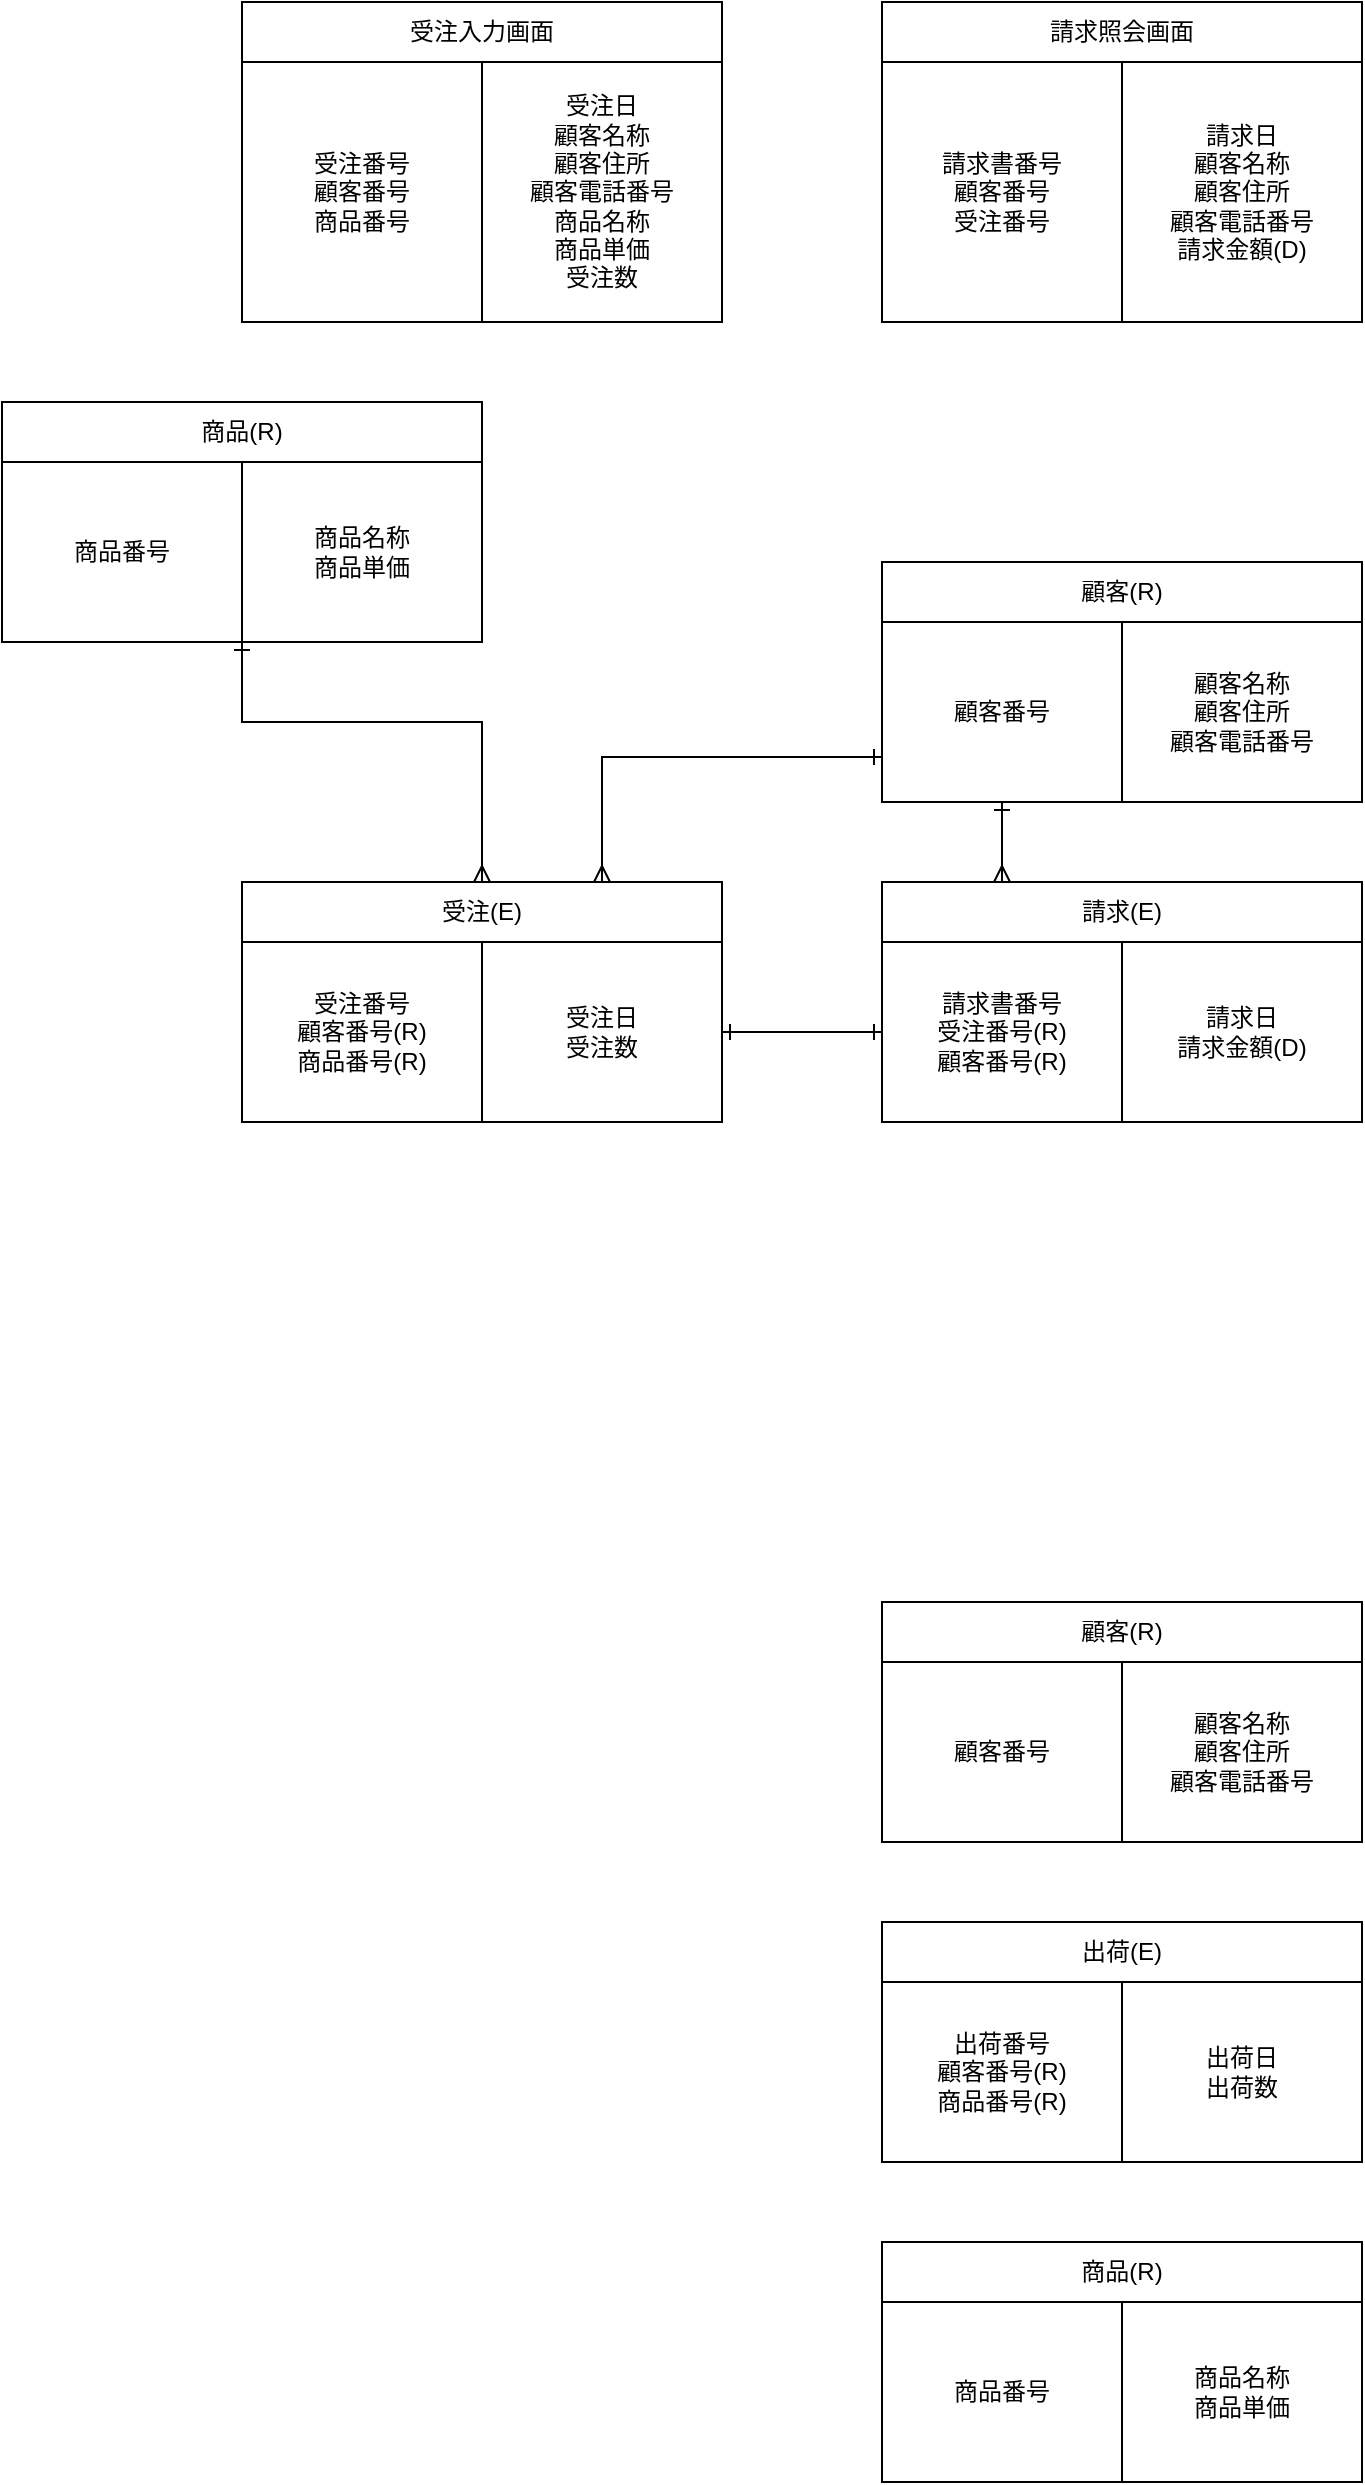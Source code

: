 <mxfile version="26.2.13">
  <diagram name="ページ1" id="cwWWdA-kx0smR2thaBZO">
    <mxGraphModel dx="1426" dy="724" grid="1" gridSize="10" guides="1" tooltips="1" connect="1" arrows="1" fold="1" page="1" pageScale="1" pageWidth="827" pageHeight="1169" math="0" shadow="0">
      <root>
        <mxCell id="0" />
        <mxCell id="1" parent="0" />
        <mxCell id="IbTH0HofQbz3VUB2zS8t-15" value="" style="group" parent="1" vertex="1" connectable="0">
          <mxGeometry x="480" y="1000" width="240" height="120" as="geometry" />
        </mxCell>
        <mxCell id="IbTH0HofQbz3VUB2zS8t-11" value="" style="rounded=0;whiteSpace=wrap;html=1;" parent="IbTH0HofQbz3VUB2zS8t-15" vertex="1">
          <mxGeometry width="240" height="120" as="geometry" />
        </mxCell>
        <mxCell id="IbTH0HofQbz3VUB2zS8t-12" value="出荷(E)" style="rounded=0;whiteSpace=wrap;html=1;" parent="IbTH0HofQbz3VUB2zS8t-15" vertex="1">
          <mxGeometry width="240" height="30" as="geometry" />
        </mxCell>
        <mxCell id="IbTH0HofQbz3VUB2zS8t-13" value="出荷番号&lt;div&gt;顧客番号(R)&lt;/div&gt;&lt;div&gt;商品番号(R)&lt;/div&gt;" style="rounded=0;whiteSpace=wrap;html=1;" parent="IbTH0HofQbz3VUB2zS8t-15" vertex="1">
          <mxGeometry y="30" width="120" height="90" as="geometry" />
        </mxCell>
        <mxCell id="IbTH0HofQbz3VUB2zS8t-14" value="出荷日&lt;div&gt;出荷数&lt;/div&gt;" style="rounded=0;whiteSpace=wrap;html=1;" parent="IbTH0HofQbz3VUB2zS8t-15" vertex="1">
          <mxGeometry x="120" y="30" width="120" height="90" as="geometry" />
        </mxCell>
        <mxCell id="IbTH0HofQbz3VUB2zS8t-16" value="" style="group" parent="1" vertex="1" connectable="0">
          <mxGeometry x="480" y="840" width="240" height="120" as="geometry" />
        </mxCell>
        <mxCell id="IbTH0HofQbz3VUB2zS8t-17" value="" style="rounded=0;whiteSpace=wrap;html=1;" parent="IbTH0HofQbz3VUB2zS8t-16" vertex="1">
          <mxGeometry width="240" height="120" as="geometry" />
        </mxCell>
        <mxCell id="IbTH0HofQbz3VUB2zS8t-18" value="顧客(R)" style="rounded=0;whiteSpace=wrap;html=1;" parent="IbTH0HofQbz3VUB2zS8t-16" vertex="1">
          <mxGeometry width="240" height="30" as="geometry" />
        </mxCell>
        <mxCell id="IbTH0HofQbz3VUB2zS8t-19" value="顧客番号" style="rounded=0;whiteSpace=wrap;html=1;" parent="IbTH0HofQbz3VUB2zS8t-16" vertex="1">
          <mxGeometry y="30" width="120" height="90" as="geometry" />
        </mxCell>
        <mxCell id="IbTH0HofQbz3VUB2zS8t-20" value="顧客名称&lt;div&gt;顧客住所&lt;/div&gt;&lt;div&gt;顧客電話番号&lt;/div&gt;" style="rounded=0;whiteSpace=wrap;html=1;" parent="IbTH0HofQbz3VUB2zS8t-16" vertex="1">
          <mxGeometry x="120" y="30" width="120" height="90" as="geometry" />
        </mxCell>
        <mxCell id="IbTH0HofQbz3VUB2zS8t-21" value="" style="group" parent="1" vertex="1" connectable="0">
          <mxGeometry x="480" y="1160" width="240" height="120" as="geometry" />
        </mxCell>
        <mxCell id="IbTH0HofQbz3VUB2zS8t-22" value="" style="rounded=0;whiteSpace=wrap;html=1;" parent="IbTH0HofQbz3VUB2zS8t-21" vertex="1">
          <mxGeometry width="240" height="120" as="geometry" />
        </mxCell>
        <mxCell id="IbTH0HofQbz3VUB2zS8t-23" value="商品(R)" style="rounded=0;whiteSpace=wrap;html=1;" parent="IbTH0HofQbz3VUB2zS8t-21" vertex="1">
          <mxGeometry width="240" height="30" as="geometry" />
        </mxCell>
        <mxCell id="IbTH0HofQbz3VUB2zS8t-24" value="商品番号" style="rounded=0;whiteSpace=wrap;html=1;" parent="IbTH0HofQbz3VUB2zS8t-21" vertex="1">
          <mxGeometry y="30" width="120" height="90" as="geometry" />
        </mxCell>
        <mxCell id="IbTH0HofQbz3VUB2zS8t-25" value="商品名称&lt;div&gt;商品単価&lt;/div&gt;" style="rounded=0;whiteSpace=wrap;html=1;" parent="IbTH0HofQbz3VUB2zS8t-21" vertex="1">
          <mxGeometry x="120" y="30" width="120" height="90" as="geometry" />
        </mxCell>
        <mxCell id="9-JHhwB_MmcURfHt1Rso-1" value="" style="group" vertex="1" connectable="0" parent="1">
          <mxGeometry x="160" y="40" width="240" height="170" as="geometry" />
        </mxCell>
        <mxCell id="9-JHhwB_MmcURfHt1Rso-2" value="" style="rounded=0;whiteSpace=wrap;html=1;" vertex="1" parent="9-JHhwB_MmcURfHt1Rso-1">
          <mxGeometry width="240" height="120" as="geometry" />
        </mxCell>
        <mxCell id="9-JHhwB_MmcURfHt1Rso-3" value="受注入力画面" style="rounded=0;whiteSpace=wrap;html=1;" vertex="1" parent="9-JHhwB_MmcURfHt1Rso-1">
          <mxGeometry width="240" height="30" as="geometry" />
        </mxCell>
        <mxCell id="9-JHhwB_MmcURfHt1Rso-4" value="受注番号&lt;div&gt;顧客番号&lt;/div&gt;&lt;div&gt;商品番号&lt;/div&gt;" style="rounded=0;whiteSpace=wrap;html=1;" vertex="1" parent="9-JHhwB_MmcURfHt1Rso-1">
          <mxGeometry y="30" width="120" height="130" as="geometry" />
        </mxCell>
        <mxCell id="9-JHhwB_MmcURfHt1Rso-5" value="受注日&lt;div&gt;顧客名称&lt;/div&gt;&lt;div&gt;顧客住所&lt;/div&gt;&lt;div&gt;顧客電話番号&lt;/div&gt;&lt;div&gt;商品名称&lt;/div&gt;&lt;div&gt;商品単価&lt;/div&gt;&lt;div&gt;受注数&lt;/div&gt;" style="rounded=0;whiteSpace=wrap;html=1;" vertex="1" parent="9-JHhwB_MmcURfHt1Rso-1">
          <mxGeometry x="120" y="30" width="120" height="130" as="geometry" />
        </mxCell>
        <mxCell id="9-JHhwB_MmcURfHt1Rso-6" value="" style="group" vertex="1" connectable="0" parent="1">
          <mxGeometry x="480" y="40" width="240" height="170" as="geometry" />
        </mxCell>
        <mxCell id="9-JHhwB_MmcURfHt1Rso-7" value="" style="rounded=0;whiteSpace=wrap;html=1;" vertex="1" parent="9-JHhwB_MmcURfHt1Rso-6">
          <mxGeometry width="240" height="120" as="geometry" />
        </mxCell>
        <mxCell id="9-JHhwB_MmcURfHt1Rso-8" value="請求照会画面" style="rounded=0;whiteSpace=wrap;html=1;" vertex="1" parent="9-JHhwB_MmcURfHt1Rso-6">
          <mxGeometry width="240" height="30" as="geometry" />
        </mxCell>
        <mxCell id="9-JHhwB_MmcURfHt1Rso-9" value="請求書番号&lt;div&gt;顧客番号&lt;/div&gt;&lt;div&gt;受注番号&lt;/div&gt;" style="rounded=0;whiteSpace=wrap;html=1;" vertex="1" parent="9-JHhwB_MmcURfHt1Rso-6">
          <mxGeometry y="30" width="120" height="130" as="geometry" />
        </mxCell>
        <mxCell id="9-JHhwB_MmcURfHt1Rso-10" value="請求日&lt;div&gt;顧客名称&lt;/div&gt;&lt;div&gt;顧客住所&lt;/div&gt;&lt;div&gt;顧客電話番号&lt;/div&gt;&lt;div&gt;請求金額(D)&lt;/div&gt;" style="rounded=0;whiteSpace=wrap;html=1;" vertex="1" parent="9-JHhwB_MmcURfHt1Rso-6">
          <mxGeometry x="120" y="30" width="120" height="130" as="geometry" />
        </mxCell>
        <mxCell id="9-JHhwB_MmcURfHt1Rso-11" value="" style="group" vertex="1" connectable="0" parent="1">
          <mxGeometry x="160" y="480" width="240" height="120" as="geometry" />
        </mxCell>
        <mxCell id="9-JHhwB_MmcURfHt1Rso-12" value="" style="rounded=0;whiteSpace=wrap;html=1;" vertex="1" parent="9-JHhwB_MmcURfHt1Rso-11">
          <mxGeometry width="240" height="120" as="geometry" />
        </mxCell>
        <mxCell id="9-JHhwB_MmcURfHt1Rso-13" value="受注(E)" style="rounded=0;whiteSpace=wrap;html=1;" vertex="1" parent="9-JHhwB_MmcURfHt1Rso-11">
          <mxGeometry width="240" height="30" as="geometry" />
        </mxCell>
        <mxCell id="9-JHhwB_MmcURfHt1Rso-14" value="受注番号&lt;div&gt;顧客番号(R)&lt;/div&gt;&lt;div&gt;商品番号(R)&lt;/div&gt;" style="rounded=0;whiteSpace=wrap;html=1;" vertex="1" parent="9-JHhwB_MmcURfHt1Rso-11">
          <mxGeometry y="30" width="120" height="90" as="geometry" />
        </mxCell>
        <mxCell id="9-JHhwB_MmcURfHt1Rso-15" value="受注日&lt;div&gt;受注数&lt;/div&gt;" style="rounded=0;whiteSpace=wrap;html=1;" vertex="1" parent="9-JHhwB_MmcURfHt1Rso-11">
          <mxGeometry x="120" y="30" width="120" height="90" as="geometry" />
        </mxCell>
        <mxCell id="9-JHhwB_MmcURfHt1Rso-16" value="" style="group" vertex="1" connectable="0" parent="1">
          <mxGeometry x="40" y="240" width="240" height="120" as="geometry" />
        </mxCell>
        <mxCell id="9-JHhwB_MmcURfHt1Rso-17" value="" style="rounded=0;whiteSpace=wrap;html=1;" vertex="1" parent="9-JHhwB_MmcURfHt1Rso-16">
          <mxGeometry width="240" height="120" as="geometry" />
        </mxCell>
        <mxCell id="9-JHhwB_MmcURfHt1Rso-18" value="商品(R)" style="rounded=0;whiteSpace=wrap;html=1;" vertex="1" parent="9-JHhwB_MmcURfHt1Rso-16">
          <mxGeometry width="240" height="30" as="geometry" />
        </mxCell>
        <mxCell id="9-JHhwB_MmcURfHt1Rso-19" value="商品番号" style="rounded=0;whiteSpace=wrap;html=1;" vertex="1" parent="9-JHhwB_MmcURfHt1Rso-16">
          <mxGeometry y="30" width="120" height="90" as="geometry" />
        </mxCell>
        <mxCell id="9-JHhwB_MmcURfHt1Rso-20" value="商品名称&lt;div&gt;商品単価&lt;/div&gt;" style="rounded=0;whiteSpace=wrap;html=1;" vertex="1" parent="9-JHhwB_MmcURfHt1Rso-16">
          <mxGeometry x="120" y="30" width="120" height="90" as="geometry" />
        </mxCell>
        <mxCell id="9-JHhwB_MmcURfHt1Rso-21" value="" style="group" vertex="1" connectable="0" parent="1">
          <mxGeometry x="480" y="320" width="240" height="120" as="geometry" />
        </mxCell>
        <mxCell id="9-JHhwB_MmcURfHt1Rso-22" value="" style="rounded=0;whiteSpace=wrap;html=1;" vertex="1" parent="9-JHhwB_MmcURfHt1Rso-21">
          <mxGeometry width="240" height="120" as="geometry" />
        </mxCell>
        <mxCell id="9-JHhwB_MmcURfHt1Rso-23" value="顧客(R)" style="rounded=0;whiteSpace=wrap;html=1;" vertex="1" parent="9-JHhwB_MmcURfHt1Rso-21">
          <mxGeometry width="240" height="30" as="geometry" />
        </mxCell>
        <mxCell id="9-JHhwB_MmcURfHt1Rso-24" value="顧客番号" style="rounded=0;whiteSpace=wrap;html=1;" vertex="1" parent="9-JHhwB_MmcURfHt1Rso-21">
          <mxGeometry y="30" width="120" height="90" as="geometry" />
        </mxCell>
        <mxCell id="9-JHhwB_MmcURfHt1Rso-25" value="顧客名称&lt;div&gt;顧客住所&lt;/div&gt;&lt;div&gt;顧客電話番号&lt;/div&gt;" style="rounded=0;whiteSpace=wrap;html=1;" vertex="1" parent="9-JHhwB_MmcURfHt1Rso-21">
          <mxGeometry x="120" y="30" width="120" height="90" as="geometry" />
        </mxCell>
        <mxCell id="9-JHhwB_MmcURfHt1Rso-26" value="" style="group" vertex="1" connectable="0" parent="1">
          <mxGeometry x="480" y="480" width="240" height="120" as="geometry" />
        </mxCell>
        <mxCell id="9-JHhwB_MmcURfHt1Rso-27" value="" style="rounded=0;whiteSpace=wrap;html=1;" vertex="1" parent="9-JHhwB_MmcURfHt1Rso-26">
          <mxGeometry width="240" height="120" as="geometry" />
        </mxCell>
        <mxCell id="9-JHhwB_MmcURfHt1Rso-28" value="請求(E)" style="rounded=0;whiteSpace=wrap;html=1;" vertex="1" parent="9-JHhwB_MmcURfHt1Rso-26">
          <mxGeometry width="240" height="30" as="geometry" />
        </mxCell>
        <mxCell id="9-JHhwB_MmcURfHt1Rso-29" value="請求書番号&lt;div&gt;受注番号(R)&lt;/div&gt;&lt;div&gt;顧客番号(R)&lt;/div&gt;" style="rounded=0;whiteSpace=wrap;html=1;" vertex="1" parent="9-JHhwB_MmcURfHt1Rso-26">
          <mxGeometry y="30" width="120" height="90" as="geometry" />
        </mxCell>
        <mxCell id="9-JHhwB_MmcURfHt1Rso-30" value="請求日&lt;div&gt;請求金額(D)&lt;/div&gt;" style="rounded=0;whiteSpace=wrap;html=1;" vertex="1" parent="9-JHhwB_MmcURfHt1Rso-26">
          <mxGeometry x="120" y="30" width="120" height="90" as="geometry" />
        </mxCell>
        <mxCell id="9-JHhwB_MmcURfHt1Rso-36" style="edgeStyle=orthogonalEdgeStyle;rounded=0;orthogonalLoop=1;jettySize=auto;html=1;entryX=0;entryY=0.5;entryDx=0;entryDy=0;endArrow=ERone;endFill=0;startArrow=ERone;startFill=0;" edge="1" parent="1" source="9-JHhwB_MmcURfHt1Rso-15" target="9-JHhwB_MmcURfHt1Rso-29">
          <mxGeometry relative="1" as="geometry" />
        </mxCell>
        <mxCell id="9-JHhwB_MmcURfHt1Rso-40" style="edgeStyle=orthogonalEdgeStyle;rounded=0;orthogonalLoop=1;jettySize=auto;html=1;exitX=0.5;exitY=1;exitDx=0;exitDy=0;entryX=0.25;entryY=0;entryDx=0;entryDy=0;endArrow=ERmany;endFill=0;startArrow=ERone;startFill=0;" edge="1" parent="1" source="9-JHhwB_MmcURfHt1Rso-24" target="9-JHhwB_MmcURfHt1Rso-28">
          <mxGeometry relative="1" as="geometry" />
        </mxCell>
        <mxCell id="9-JHhwB_MmcURfHt1Rso-37" style="edgeStyle=orthogonalEdgeStyle;rounded=0;orthogonalLoop=1;jettySize=auto;html=1;exitX=1;exitY=1;exitDx=0;exitDy=0;endArrow=ERmany;endFill=0;startArrow=ERone;startFill=0;" edge="1" parent="1" source="9-JHhwB_MmcURfHt1Rso-19">
          <mxGeometry relative="1" as="geometry">
            <mxPoint x="280" y="480" as="targetPoint" />
            <Array as="points">
              <mxPoint x="160" y="400" />
              <mxPoint x="280" y="400" />
            </Array>
          </mxGeometry>
        </mxCell>
        <mxCell id="9-JHhwB_MmcURfHt1Rso-41" style="edgeStyle=orthogonalEdgeStyle;rounded=0;orthogonalLoop=1;jettySize=auto;html=1;exitX=0;exitY=0.75;exitDx=0;exitDy=0;endArrow=ERmany;endFill=0;startArrow=ERone;startFill=0;" edge="1" parent="1" source="9-JHhwB_MmcURfHt1Rso-24" target="9-JHhwB_MmcURfHt1Rso-13">
          <mxGeometry relative="1" as="geometry">
            <Array as="points">
              <mxPoint x="340" y="418" />
            </Array>
          </mxGeometry>
        </mxCell>
      </root>
    </mxGraphModel>
  </diagram>
</mxfile>
